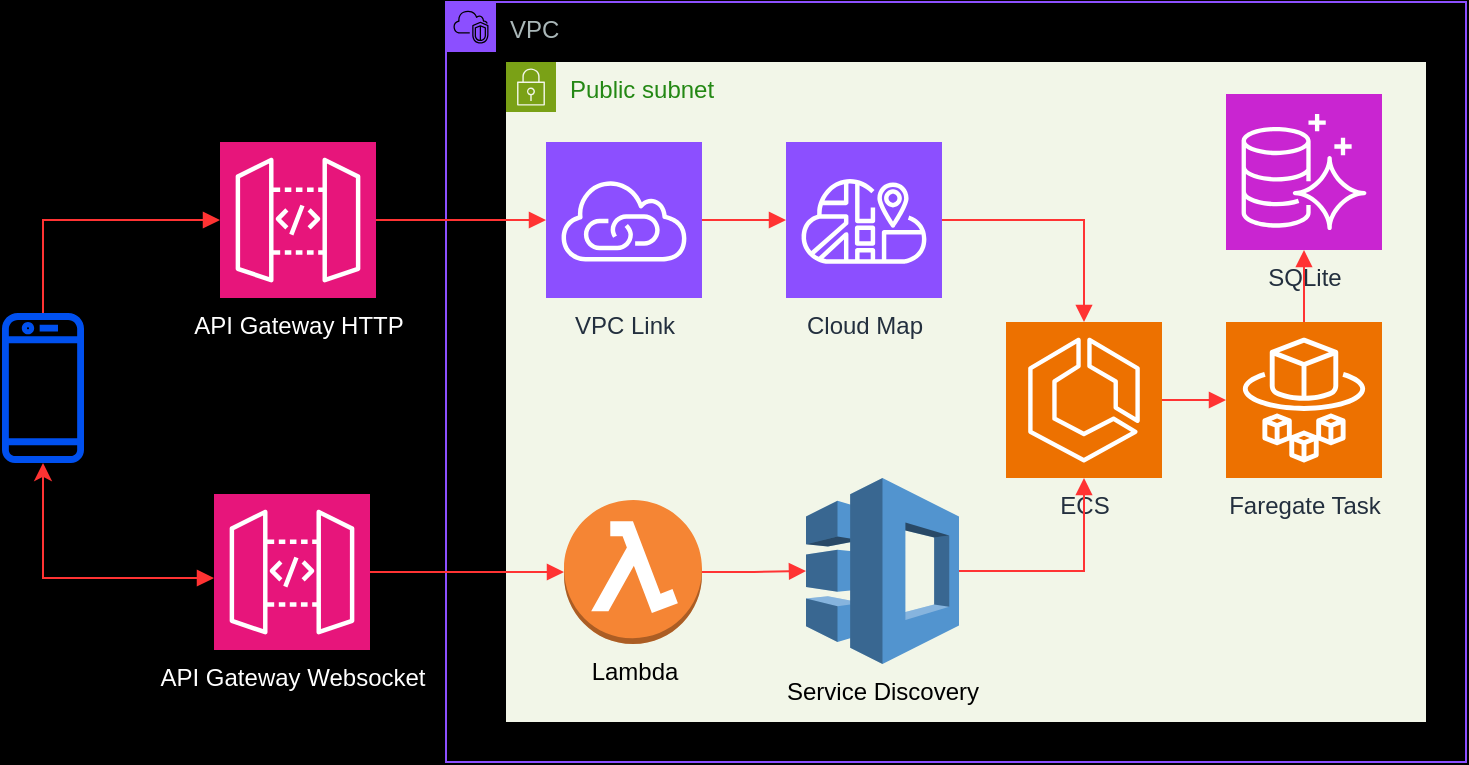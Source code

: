 <mxfile version="26.2.8">
  <diagram name="Page-1" id="RGOq8lqfi6i8Ctn7MAA8">
    <mxGraphModel dx="1044" dy="636" grid="0" gridSize="10" guides="1" tooltips="1" connect="1" arrows="1" fold="1" page="1" pageScale="1" pageWidth="850" pageHeight="1100" background="light-dark(#000000,#000000)" math="0" shadow="0">
      <root>
        <mxCell id="0" />
        <mxCell id="1" parent="0" />
        <mxCell id="wvd1j4CsccvjR-k-unC9-2" value="VPC" style="points=[[0,0],[0.25,0],[0.5,0],[0.75,0],[1,0],[1,0.25],[1,0.5],[1,0.75],[1,1],[0.75,1],[0.5,1],[0.25,1],[0,1],[0,0.75],[0,0.5],[0,0.25]];outlineConnect=0;gradientColor=none;html=1;whiteSpace=wrap;fontSize=12;fontStyle=0;container=1;pointerEvents=0;collapsible=0;recursiveResize=0;shape=mxgraph.aws4.group;grIcon=mxgraph.aws4.group_vpc2;strokeColor=#8C4FFF;fillColor=none;verticalAlign=top;align=left;spacingLeft=30;fontColor=#AAB7B8;dashed=0;" parent="1" vertex="1">
          <mxGeometry x="270" y="280" width="510" height="380" as="geometry" />
        </mxCell>
        <mxCell id="wvd1j4CsccvjR-k-unC9-3" value="Public subnet" style="points=[[0,0],[0.25,0],[0.5,0],[0.75,0],[1,0],[1,0.25],[1,0.5],[1,0.75],[1,1],[0.75,1],[0.5,1],[0.25,1],[0,1],[0,0.75],[0,0.5],[0,0.25]];outlineConnect=0;gradientColor=none;html=1;whiteSpace=wrap;fontSize=12;fontStyle=0;container=1;pointerEvents=0;collapsible=0;recursiveResize=0;shape=mxgraph.aws4.group;grIcon=mxgraph.aws4.group_security_group;grStroke=0;strokeColor=#7AA116;fillColor=#F2F6E8;verticalAlign=top;align=left;spacingLeft=30;fontColor=#248814;dashed=0;" parent="wvd1j4CsccvjR-k-unC9-2" vertex="1">
          <mxGeometry x="30" y="30" width="460" height="330" as="geometry" />
        </mxCell>
        <mxCell id="wvd1j4CsccvjR-k-unC9-6" value="VPC Link" style="sketch=0;points=[[0,0,0],[0.25,0,0],[0.5,0,0],[0.75,0,0],[1,0,0],[0,1,0],[0.25,1,0],[0.5,1,0],[0.75,1,0],[1,1,0],[0,0.25,0],[0,0.5,0],[0,0.75,0],[1,0.25,0],[1,0.5,0],[1,0.75,0]];outlineConnect=0;fontColor=#232F3E;fillColor=#8C4FFF;strokeColor=#ffffff;dashed=0;verticalLabelPosition=bottom;verticalAlign=top;align=center;html=1;fontSize=12;fontStyle=0;aspect=fixed;shape=mxgraph.aws4.resourceIcon;resIcon=mxgraph.aws4.vpc_privatelink;" parent="wvd1j4CsccvjR-k-unC9-3" vertex="1">
          <mxGeometry x="20" y="40" width="78" height="78" as="geometry" />
        </mxCell>
        <mxCell id="wvd1j4CsccvjR-k-unC9-7" value="Cloud Map" style="sketch=0;points=[[0,0,0],[0.25,0,0],[0.5,0,0],[0.75,0,0],[1,0,0],[0,1,0],[0.25,1,0],[0.5,1,0],[0.75,1,0],[1,1,0],[0,0.25,0],[0,0.5,0],[0,0.75,0],[1,0.25,0],[1,0.5,0],[1,0.75,0]];outlineConnect=0;fontColor=#232F3E;fillColor=#8C4FFF;strokeColor=#ffffff;dashed=0;verticalLabelPosition=bottom;verticalAlign=top;align=center;html=1;fontSize=12;fontStyle=0;aspect=fixed;shape=mxgraph.aws4.resourceIcon;resIcon=mxgraph.aws4.cloud_map;" parent="wvd1j4CsccvjR-k-unC9-3" vertex="1">
          <mxGeometry x="140" y="40" width="78" height="78" as="geometry" />
        </mxCell>
        <mxCell id="wvd1j4CsccvjR-k-unC9-8" value="ECS" style="sketch=0;points=[[0,0,0],[0.25,0,0],[0.5,0,0],[0.75,0,0],[1,0,0],[0,1,0],[0.25,1,0],[0.5,1,0],[0.75,1,0],[1,1,0],[0,0.25,0],[0,0.5,0],[0,0.75,0],[1,0.25,0],[1,0.5,0],[1,0.75,0]];outlineConnect=0;fontColor=#232F3E;fillColor=#ED7100;strokeColor=#ffffff;dashed=0;verticalLabelPosition=bottom;verticalAlign=top;align=center;html=1;fontSize=12;fontStyle=0;aspect=fixed;shape=mxgraph.aws4.resourceIcon;resIcon=mxgraph.aws4.ecs;" parent="wvd1j4CsccvjR-k-unC9-3" vertex="1">
          <mxGeometry x="250" y="130" width="78" height="78" as="geometry" />
        </mxCell>
        <mxCell id="wvd1j4CsccvjR-k-unC9-9" value="Faregate Task" style="sketch=0;points=[[0,0,0],[0.25,0,0],[0.5,0,0],[0.75,0,0],[1,0,0],[0,1,0],[0.25,1,0],[0.5,1,0],[0.75,1,0],[1,1,0],[0,0.25,0],[0,0.5,0],[0,0.75,0],[1,0.25,0],[1,0.5,0],[1,0.75,0]];outlineConnect=0;fontColor=#232F3E;fillColor=#ED7100;strokeColor=#ffffff;dashed=0;verticalLabelPosition=bottom;verticalAlign=top;align=center;html=1;fontSize=12;fontStyle=0;aspect=fixed;shape=mxgraph.aws4.resourceIcon;resIcon=mxgraph.aws4.fargate;" parent="wvd1j4CsccvjR-k-unC9-3" vertex="1">
          <mxGeometry x="360" y="130" width="78" height="78" as="geometry" />
        </mxCell>
        <mxCell id="wvd1j4CsccvjR-k-unC9-10" value="Service Discovery&lt;div&gt;&lt;br&gt;&lt;/div&gt;" style="outlineConnect=0;dashed=0;verticalLabelPosition=bottom;verticalAlign=top;align=center;html=1;shape=mxgraph.aws3.application_discovery_service;fillColor=#5294CF;gradientColor=none;" parent="wvd1j4CsccvjR-k-unC9-3" vertex="1">
          <mxGeometry x="150" y="208" width="76.5" height="93" as="geometry" />
        </mxCell>
        <mxCell id="wvd1j4CsccvjR-k-unC9-11" value="Lambda" style="outlineConnect=0;dashed=0;verticalLabelPosition=bottom;verticalAlign=top;align=center;html=1;shape=mxgraph.aws3.lambda_function;fillColor=#F58534;gradientColor=none;" parent="wvd1j4CsccvjR-k-unC9-3" vertex="1">
          <mxGeometry x="29" y="219" width="69" height="72" as="geometry" />
        </mxCell>
        <mxCell id="wvd1j4CsccvjR-k-unC9-14" value="" style="edgeStyle=orthogonalEdgeStyle;html=1;endArrow=block;elbow=vertical;startArrow=none;endFill=1;strokeColor=#FF3333;rounded=0;" parent="wvd1j4CsccvjR-k-unC9-3" source="wvd1j4CsccvjR-k-unC9-6" target="wvd1j4CsccvjR-k-unC9-7" edge="1">
          <mxGeometry width="100" relative="1" as="geometry">
            <mxPoint x="-55" y="89" as="sourcePoint" />
            <mxPoint x="30" y="89" as="targetPoint" />
          </mxGeometry>
        </mxCell>
        <mxCell id="wvd1j4CsccvjR-k-unC9-15" value="" style="edgeStyle=orthogonalEdgeStyle;html=1;endArrow=block;elbow=vertical;startArrow=none;endFill=1;strokeColor=#FF3333;rounded=0;" parent="wvd1j4CsccvjR-k-unC9-3" source="wvd1j4CsccvjR-k-unC9-7" target="wvd1j4CsccvjR-k-unC9-8" edge="1">
          <mxGeometry width="100" relative="1" as="geometry">
            <mxPoint x="108" y="89" as="sourcePoint" />
            <mxPoint x="150" y="89" as="targetPoint" />
          </mxGeometry>
        </mxCell>
        <mxCell id="wvd1j4CsccvjR-k-unC9-16" value="" style="edgeStyle=orthogonalEdgeStyle;html=1;endArrow=block;elbow=vertical;startArrow=none;endFill=1;strokeColor=#FF3333;rounded=0;" parent="wvd1j4CsccvjR-k-unC9-3" source="wvd1j4CsccvjR-k-unC9-8" target="wvd1j4CsccvjR-k-unC9-9" edge="1">
          <mxGeometry width="100" relative="1" as="geometry">
            <mxPoint x="228" y="89" as="sourcePoint" />
            <mxPoint x="299" y="140" as="targetPoint" />
          </mxGeometry>
        </mxCell>
        <mxCell id="wvd1j4CsccvjR-k-unC9-17" value="" style="edgeStyle=orthogonalEdgeStyle;html=1;endArrow=block;elbow=vertical;startArrow=none;endFill=1;strokeColor=#FF3333;rounded=0;" parent="wvd1j4CsccvjR-k-unC9-3" source="wvd1j4CsccvjR-k-unC9-10" target="wvd1j4CsccvjR-k-unC9-8" edge="1">
          <mxGeometry width="100" relative="1" as="geometry">
            <mxPoint x="338" y="179" as="sourcePoint" />
            <mxPoint x="370" y="179" as="targetPoint" />
            <Array as="points">
              <mxPoint x="289" y="255" />
            </Array>
          </mxGeometry>
        </mxCell>
        <mxCell id="wvd1j4CsccvjR-k-unC9-18" value="" style="edgeStyle=orthogonalEdgeStyle;html=1;endArrow=block;elbow=vertical;startArrow=none;endFill=1;strokeColor=#FF3333;rounded=0;" parent="wvd1j4CsccvjR-k-unC9-3" source="wvd1j4CsccvjR-k-unC9-11" target="wvd1j4CsccvjR-k-unC9-10" edge="1">
          <mxGeometry width="100" relative="1" as="geometry">
            <mxPoint x="-58" y="265" as="sourcePoint" />
            <mxPoint x="39" y="265" as="targetPoint" />
          </mxGeometry>
        </mxCell>
        <mxCell id="c7iJ_6Ejtbwq_aCWZult-1" value="SQLite" style="sketch=0;points=[[0,0,0],[0.25,0,0],[0.5,0,0],[0.75,0,0],[1,0,0],[0,1,0],[0.25,1,0],[0.5,1,0],[0.75,1,0],[1,1,0],[0,0.25,0],[0,0.5,0],[0,0.75,0],[1,0.25,0],[1,0.5,0],[1,0.75,0]];outlineConnect=0;fontColor=#232F3E;fillColor=#C925D1;strokeColor=#ffffff;dashed=0;verticalLabelPosition=bottom;verticalAlign=top;align=center;html=1;fontSize=12;fontStyle=0;aspect=fixed;shape=mxgraph.aws4.resourceIcon;resIcon=mxgraph.aws4.aurora;" vertex="1" parent="wvd1j4CsccvjR-k-unC9-3">
          <mxGeometry x="360" y="16" width="78" height="78" as="geometry" />
        </mxCell>
        <mxCell id="c7iJ_6Ejtbwq_aCWZult-7" value="" style="edgeStyle=orthogonalEdgeStyle;html=1;endArrow=block;elbow=vertical;startArrow=none;endFill=1;strokeColor=#FF3333;rounded=0;exitX=0.5;exitY=0;exitDx=0;exitDy=0;exitPerimeter=0;" edge="1" parent="wvd1j4CsccvjR-k-unC9-3" source="wvd1j4CsccvjR-k-unC9-9" target="c7iJ_6Ejtbwq_aCWZult-1">
          <mxGeometry width="100" relative="1" as="geometry">
            <mxPoint x="228" y="89" as="sourcePoint" />
            <mxPoint x="299" y="140" as="targetPoint" />
          </mxGeometry>
        </mxCell>
        <mxCell id="wvd1j4CsccvjR-k-unC9-4" value="API Gateway HTTP" style="sketch=0;points=[[0,0,0],[0.25,0,0],[0.5,0,0],[0.75,0,0],[1,0,0],[0,1,0],[0.25,1,0],[0.5,1,0],[0.75,1,0],[1,1,0],[0,0.25,0],[0,0.5,0],[0,0.75,0],[1,0.25,0],[1,0.5,0],[1,0.75,0]];outlineConnect=0;fillColor=#E7157B;strokeColor=#ffffff;dashed=0;verticalLabelPosition=bottom;verticalAlign=top;align=center;html=1;aspect=fixed;shape=mxgraph.aws4.resourceIcon;resIcon=mxgraph.aws4.api_gateway;fontColor=#FFFFFF;" parent="1" vertex="1">
          <mxGeometry x="157" y="350" width="78" height="78" as="geometry" />
        </mxCell>
        <mxCell id="wvd1j4CsccvjR-k-unC9-5" value="API Gateway Websocket" style="sketch=0;points=[[0,0,0],[0.25,0,0],[0.5,0,0],[0.75,0,0],[1,0,0],[0,1,0],[0.25,1,0],[0.5,1,0],[0.75,1,0],[1,1,0],[0,0.25,0],[0,0.5,0],[0,0.75,0],[1,0.25,0],[1,0.5,0],[1,0.75,0]];outlineConnect=0;fontColor=#FFFFFF;fillColor=#E7157B;strokeColor=#ffffff;dashed=0;verticalLabelPosition=bottom;verticalAlign=top;align=center;html=1;fontSize=12;fontStyle=0;aspect=fixed;shape=mxgraph.aws4.resourceIcon;resIcon=mxgraph.aws4.api_gateway;" parent="1" vertex="1">
          <mxGeometry x="154" y="526" width="78" height="78" as="geometry" />
        </mxCell>
        <mxCell id="wvd1j4CsccvjR-k-unC9-12" value="" style="edgeStyle=orthogonalEdgeStyle;html=1;endArrow=block;elbow=vertical;startArrow=none;endFill=1;strokeColor=#FF3333;rounded=0;" parent="1" source="wvd1j4CsccvjR-k-unC9-4" target="wvd1j4CsccvjR-k-unC9-6" edge="1">
          <mxGeometry width="100" relative="1" as="geometry">
            <mxPoint x="208" y="389" as="sourcePoint" />
            <mxPoint x="308" y="389" as="targetPoint" />
          </mxGeometry>
        </mxCell>
        <mxCell id="wvd1j4CsccvjR-k-unC9-13" value="" style="edgeStyle=orthogonalEdgeStyle;html=1;endArrow=block;elbow=vertical;startArrow=none;endFill=1;strokeColor=#FF3333;rounded=0;" parent="1" source="wvd1j4CsccvjR-k-unC9-5" target="wvd1j4CsccvjR-k-unC9-11" edge="1">
          <mxGeometry width="100" relative="1" as="geometry">
            <mxPoint x="218" y="399" as="sourcePoint" />
            <mxPoint x="330" y="399" as="targetPoint" />
          </mxGeometry>
        </mxCell>
        <mxCell id="wvd1j4CsccvjR-k-unC9-19" value="" style="sketch=0;outlineConnect=0;fontColor=#ffffff;fillColor=#0050ef;strokeColor=#001DBC;dashed=0;verticalLabelPosition=bottom;verticalAlign=top;align=center;html=1;fontSize=12;fontStyle=0;aspect=fixed;pointerEvents=1;shape=mxgraph.aws4.mobile_client;" parent="1" vertex="1">
          <mxGeometry x="48" y="434" width="41" height="78" as="geometry" />
        </mxCell>
        <mxCell id="wvd1j4CsccvjR-k-unC9-20" value="" style="edgeStyle=orthogonalEdgeStyle;html=1;endArrow=block;elbow=vertical;startArrow=none;endFill=1;strokeColor=#FF3333;rounded=0;entryX=0;entryY=0.5;entryDx=0;entryDy=0;entryPerimeter=0;" parent="1" source="wvd1j4CsccvjR-k-unC9-19" target="wvd1j4CsccvjR-k-unC9-4" edge="1">
          <mxGeometry width="100" relative="1" as="geometry">
            <mxPoint x="245" y="399" as="sourcePoint" />
            <mxPoint x="330" y="399" as="targetPoint" />
            <Array as="points">
              <mxPoint x="69" y="389" />
            </Array>
          </mxGeometry>
        </mxCell>
        <mxCell id="wvd1j4CsccvjR-k-unC9-22" value="" style="edgeStyle=orthogonalEdgeStyle;html=1;endArrow=block;elbow=vertical;startArrow=classic;endFill=1;strokeColor=#FF3333;rounded=0;startFill=1;" parent="1" source="wvd1j4CsccvjR-k-unC9-19" target="wvd1j4CsccvjR-k-unC9-5" edge="1">
          <mxGeometry width="100" relative="1" as="geometry">
            <mxPoint x="79" y="446" as="sourcePoint" />
            <mxPoint x="167" y="399" as="targetPoint" />
            <Array as="points">
              <mxPoint x="69" y="568" />
            </Array>
          </mxGeometry>
        </mxCell>
      </root>
    </mxGraphModel>
  </diagram>
</mxfile>
